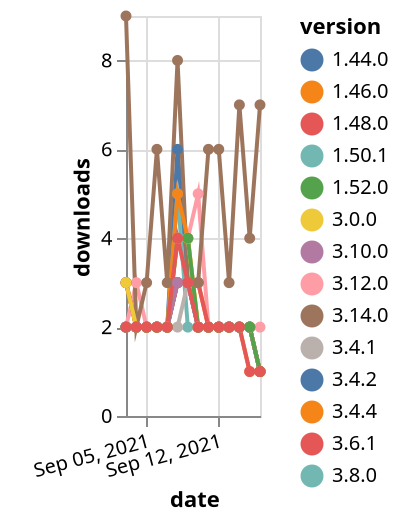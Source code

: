 {"$schema": "https://vega.github.io/schema/vega-lite/v5.json", "description": "A simple bar chart with embedded data.", "data": {"values": [{"date": "2021-09-03", "total": 1939, "delta": 2, "version": "3.8.0"}, {"date": "2021-09-04", "total": 1941, "delta": 2, "version": "3.8.0"}, {"date": "2021-09-05", "total": 1943, "delta": 2, "version": "3.8.0"}, {"date": "2021-09-06", "total": 1945, "delta": 2, "version": "3.8.0"}, {"date": "2021-09-07", "total": 1947, "delta": 2, "version": "3.8.0"}, {"date": "2021-09-08", "total": 1950, "delta": 3, "version": "3.8.0"}, {"date": "2021-09-09", "total": 1953, "delta": 3, "version": "3.8.0"}, {"date": "2021-09-10", "total": 1955, "delta": 2, "version": "3.8.0"}, {"date": "2021-09-11", "total": 1957, "delta": 2, "version": "3.8.0"}, {"date": "2021-09-12", "total": 1959, "delta": 2, "version": "3.8.0"}, {"date": "2021-09-13", "total": 1961, "delta": 2, "version": "3.8.0"}, {"date": "2021-09-14", "total": 1963, "delta": 2, "version": "3.8.0"}, {"date": "2021-09-15", "total": 1965, "delta": 2, "version": "3.8.0"}, {"date": "2021-09-16", "total": 1966, "delta": 1, "version": "3.8.0"}, {"date": "2021-09-03", "total": 1304, "delta": 2, "version": "3.12.0"}, {"date": "2021-09-04", "total": 1307, "delta": 3, "version": "3.12.0"}, {"date": "2021-09-05", "total": 1309, "delta": 2, "version": "3.12.0"}, {"date": "2021-09-06", "total": 1311, "delta": 2, "version": "3.12.0"}, {"date": "2021-09-07", "total": 1313, "delta": 2, "version": "3.12.0"}, {"date": "2021-09-08", "total": 1317, "delta": 4, "version": "3.12.0"}, {"date": "2021-09-09", "total": 1321, "delta": 4, "version": "3.12.0"}, {"date": "2021-09-10", "total": 1326, "delta": 5, "version": "3.12.0"}, {"date": "2021-09-11", "total": 1328, "delta": 2, "version": "3.12.0"}, {"date": "2021-09-12", "total": 1330, "delta": 2, "version": "3.12.0"}, {"date": "2021-09-13", "total": 1332, "delta": 2, "version": "3.12.0"}, {"date": "2021-09-14", "total": 1334, "delta": 2, "version": "3.12.0"}, {"date": "2021-09-15", "total": 1336, "delta": 2, "version": "3.12.0"}, {"date": "2021-09-16", "total": 1338, "delta": 2, "version": "3.12.0"}, {"date": "2021-09-03", "total": 2194, "delta": 3, "version": "3.4.2"}, {"date": "2021-09-04", "total": 2196, "delta": 2, "version": "3.4.2"}, {"date": "2021-09-05", "total": 2198, "delta": 2, "version": "3.4.2"}, {"date": "2021-09-06", "total": 2200, "delta": 2, "version": "3.4.2"}, {"date": "2021-09-07", "total": 2202, "delta": 2, "version": "3.4.2"}, {"date": "2021-09-08", "total": 2205, "delta": 3, "version": "3.4.2"}, {"date": "2021-09-09", "total": 2208, "delta": 3, "version": "3.4.2"}, {"date": "2021-09-10", "total": 2210, "delta": 2, "version": "3.4.2"}, {"date": "2021-09-11", "total": 2212, "delta": 2, "version": "3.4.2"}, {"date": "2021-09-12", "total": 2214, "delta": 2, "version": "3.4.2"}, {"date": "2021-09-13", "total": 2216, "delta": 2, "version": "3.4.2"}, {"date": "2021-09-14", "total": 2218, "delta": 2, "version": "3.4.2"}, {"date": "2021-09-15", "total": 2220, "delta": 2, "version": "3.4.2"}, {"date": "2021-09-16", "total": 2221, "delta": 1, "version": "3.4.2"}, {"date": "2021-09-03", "total": 2979, "delta": 2, "version": "3.4.4"}, {"date": "2021-09-04", "total": 2981, "delta": 2, "version": "3.4.4"}, {"date": "2021-09-05", "total": 2983, "delta": 2, "version": "3.4.4"}, {"date": "2021-09-06", "total": 2985, "delta": 2, "version": "3.4.4"}, {"date": "2021-09-07", "total": 2987, "delta": 2, "version": "3.4.4"}, {"date": "2021-09-08", "total": 2990, "delta": 3, "version": "3.4.4"}, {"date": "2021-09-09", "total": 2993, "delta": 3, "version": "3.4.4"}, {"date": "2021-09-10", "total": 2996, "delta": 3, "version": "3.4.4"}, {"date": "2021-09-11", "total": 2998, "delta": 2, "version": "3.4.4"}, {"date": "2021-09-12", "total": 3000, "delta": 2, "version": "3.4.4"}, {"date": "2021-09-13", "total": 3002, "delta": 2, "version": "3.4.4"}, {"date": "2021-09-14", "total": 3004, "delta": 2, "version": "3.4.4"}, {"date": "2021-09-15", "total": 3006, "delta": 2, "version": "3.4.4"}, {"date": "2021-09-16", "total": 3007, "delta": 1, "version": "3.4.4"}, {"date": "2021-09-03", "total": 4231, "delta": 2, "version": "1.44.0"}, {"date": "2021-09-04", "total": 4233, "delta": 2, "version": "1.44.0"}, {"date": "2021-09-05", "total": 4235, "delta": 2, "version": "1.44.0"}, {"date": "2021-09-06", "total": 4237, "delta": 2, "version": "1.44.0"}, {"date": "2021-09-07", "total": 4239, "delta": 2, "version": "1.44.0"}, {"date": "2021-09-08", "total": 4245, "delta": 6, "version": "1.44.0"}, {"date": "2021-09-09", "total": 4248, "delta": 3, "version": "1.44.0"}, {"date": "2021-09-10", "total": 4250, "delta": 2, "version": "1.44.0"}, {"date": "2021-09-11", "total": 4252, "delta": 2, "version": "1.44.0"}, {"date": "2021-09-12", "total": 4254, "delta": 2, "version": "1.44.0"}, {"date": "2021-09-13", "total": 4256, "delta": 2, "version": "1.44.0"}, {"date": "2021-09-14", "total": 4258, "delta": 2, "version": "1.44.0"}, {"date": "2021-09-15", "total": 4260, "delta": 2, "version": "1.44.0"}, {"date": "2021-09-16", "total": 4261, "delta": 1, "version": "1.44.0"}, {"date": "2021-09-03", "total": 4039, "delta": 2, "version": "1.50.1"}, {"date": "2021-09-04", "total": 4041, "delta": 2, "version": "1.50.1"}, {"date": "2021-09-05", "total": 4043, "delta": 2, "version": "1.50.1"}, {"date": "2021-09-06", "total": 4045, "delta": 2, "version": "1.50.1"}, {"date": "2021-09-07", "total": 4047, "delta": 2, "version": "1.50.1"}, {"date": "2021-09-08", "total": 4052, "delta": 5, "version": "1.50.1"}, {"date": "2021-09-09", "total": 4054, "delta": 2, "version": "1.50.1"}, {"date": "2021-09-10", "total": 4056, "delta": 2, "version": "1.50.1"}, {"date": "2021-09-11", "total": 4058, "delta": 2, "version": "1.50.1"}, {"date": "2021-09-12", "total": 4060, "delta": 2, "version": "1.50.1"}, {"date": "2021-09-13", "total": 4062, "delta": 2, "version": "1.50.1"}, {"date": "2021-09-14", "total": 4064, "delta": 2, "version": "1.50.1"}, {"date": "2021-09-15", "total": 4066, "delta": 2, "version": "1.50.1"}, {"date": "2021-09-16", "total": 4067, "delta": 1, "version": "1.50.1"}, {"date": "2021-09-03", "total": 1918, "delta": 2, "version": "3.4.1"}, {"date": "2021-09-04", "total": 1920, "delta": 2, "version": "3.4.1"}, {"date": "2021-09-05", "total": 1922, "delta": 2, "version": "3.4.1"}, {"date": "2021-09-06", "total": 1924, "delta": 2, "version": "3.4.1"}, {"date": "2021-09-07", "total": 1926, "delta": 2, "version": "3.4.1"}, {"date": "2021-09-08", "total": 1928, "delta": 2, "version": "3.4.1"}, {"date": "2021-09-09", "total": 1931, "delta": 3, "version": "3.4.1"}, {"date": "2021-09-10", "total": 1933, "delta": 2, "version": "3.4.1"}, {"date": "2021-09-11", "total": 1935, "delta": 2, "version": "3.4.1"}, {"date": "2021-09-12", "total": 1937, "delta": 2, "version": "3.4.1"}, {"date": "2021-09-13", "total": 1939, "delta": 2, "version": "3.4.1"}, {"date": "2021-09-14", "total": 1941, "delta": 2, "version": "3.4.1"}, {"date": "2021-09-15", "total": 1943, "delta": 2, "version": "3.4.1"}, {"date": "2021-09-16", "total": 1944, "delta": 1, "version": "3.4.1"}, {"date": "2021-09-03", "total": 2457, "delta": 3, "version": "3.6.1"}, {"date": "2021-09-04", "total": 2459, "delta": 2, "version": "3.6.1"}, {"date": "2021-09-05", "total": 2461, "delta": 2, "version": "3.6.1"}, {"date": "2021-09-06", "total": 2463, "delta": 2, "version": "3.6.1"}, {"date": "2021-09-07", "total": 2465, "delta": 2, "version": "3.6.1"}, {"date": "2021-09-08", "total": 2468, "delta": 3, "version": "3.6.1"}, {"date": "2021-09-09", "total": 2471, "delta": 3, "version": "3.6.1"}, {"date": "2021-09-10", "total": 2474, "delta": 3, "version": "3.6.1"}, {"date": "2021-09-11", "total": 2476, "delta": 2, "version": "3.6.1"}, {"date": "2021-09-12", "total": 2478, "delta": 2, "version": "3.6.1"}, {"date": "2021-09-13", "total": 2480, "delta": 2, "version": "3.6.1"}, {"date": "2021-09-14", "total": 2482, "delta": 2, "version": "3.6.1"}, {"date": "2021-09-15", "total": 2484, "delta": 2, "version": "3.6.1"}, {"date": "2021-09-16", "total": 2485, "delta": 1, "version": "3.6.1"}, {"date": "2021-09-03", "total": 405, "delta": 9, "version": "3.14.0"}, {"date": "2021-09-04", "total": 407, "delta": 2, "version": "3.14.0"}, {"date": "2021-09-05", "total": 410, "delta": 3, "version": "3.14.0"}, {"date": "2021-09-06", "total": 416, "delta": 6, "version": "3.14.0"}, {"date": "2021-09-07", "total": 419, "delta": 3, "version": "3.14.0"}, {"date": "2021-09-08", "total": 427, "delta": 8, "version": "3.14.0"}, {"date": "2021-09-09", "total": 430, "delta": 3, "version": "3.14.0"}, {"date": "2021-09-10", "total": 433, "delta": 3, "version": "3.14.0"}, {"date": "2021-09-11", "total": 439, "delta": 6, "version": "3.14.0"}, {"date": "2021-09-12", "total": 445, "delta": 6, "version": "3.14.0"}, {"date": "2021-09-13", "total": 448, "delta": 3, "version": "3.14.0"}, {"date": "2021-09-14", "total": 455, "delta": 7, "version": "3.14.0"}, {"date": "2021-09-15", "total": 459, "delta": 4, "version": "3.14.0"}, {"date": "2021-09-16", "total": 466, "delta": 7, "version": "3.14.0"}, {"date": "2021-09-03", "total": 5660, "delta": 3, "version": "1.46.0"}, {"date": "2021-09-04", "total": 5662, "delta": 2, "version": "1.46.0"}, {"date": "2021-09-05", "total": 5664, "delta": 2, "version": "1.46.0"}, {"date": "2021-09-06", "total": 5666, "delta": 2, "version": "1.46.0"}, {"date": "2021-09-07", "total": 5668, "delta": 2, "version": "1.46.0"}, {"date": "2021-09-08", "total": 5673, "delta": 5, "version": "1.46.0"}, {"date": "2021-09-09", "total": 5677, "delta": 4, "version": "1.46.0"}, {"date": "2021-09-10", "total": 5679, "delta": 2, "version": "1.46.0"}, {"date": "2021-09-11", "total": 5681, "delta": 2, "version": "1.46.0"}, {"date": "2021-09-12", "total": 5683, "delta": 2, "version": "1.46.0"}, {"date": "2021-09-13", "total": 5685, "delta": 2, "version": "1.46.0"}, {"date": "2021-09-14", "total": 5687, "delta": 2, "version": "1.46.0"}, {"date": "2021-09-15", "total": 5688, "delta": 1, "version": "1.46.0"}, {"date": "2021-09-16", "total": 5689, "delta": 1, "version": "1.46.0"}, {"date": "2021-09-03", "total": 3740, "delta": 3, "version": "3.0.0"}, {"date": "2021-09-04", "total": 3742, "delta": 2, "version": "3.0.0"}, {"date": "2021-09-05", "total": 3744, "delta": 2, "version": "3.0.0"}, {"date": "2021-09-06", "total": 3746, "delta": 2, "version": "3.0.0"}, {"date": "2021-09-07", "total": 3748, "delta": 2, "version": "3.0.0"}, {"date": "2021-09-08", "total": 3752, "delta": 4, "version": "3.0.0"}, {"date": "2021-09-09", "total": 3756, "delta": 4, "version": "3.0.0"}, {"date": "2021-09-10", "total": 3758, "delta": 2, "version": "3.0.0"}, {"date": "2021-09-11", "total": 3760, "delta": 2, "version": "3.0.0"}, {"date": "2021-09-12", "total": 3762, "delta": 2, "version": "3.0.0"}, {"date": "2021-09-13", "total": 3764, "delta": 2, "version": "3.0.0"}, {"date": "2021-09-14", "total": 3766, "delta": 2, "version": "3.0.0"}, {"date": "2021-09-15", "total": 3768, "delta": 2, "version": "3.0.0"}, {"date": "2021-09-16", "total": 3769, "delta": 1, "version": "3.0.0"}, {"date": "2021-09-03", "total": 1139, "delta": 2, "version": "3.10.0"}, {"date": "2021-09-04", "total": 1141, "delta": 2, "version": "3.10.0"}, {"date": "2021-09-05", "total": 1143, "delta": 2, "version": "3.10.0"}, {"date": "2021-09-06", "total": 1145, "delta": 2, "version": "3.10.0"}, {"date": "2021-09-07", "total": 1147, "delta": 2, "version": "3.10.0"}, {"date": "2021-09-08", "total": 1150, "delta": 3, "version": "3.10.0"}, {"date": "2021-09-09", "total": 1153, "delta": 3, "version": "3.10.0"}, {"date": "2021-09-10", "total": 1155, "delta": 2, "version": "3.10.0"}, {"date": "2021-09-11", "total": 1157, "delta": 2, "version": "3.10.0"}, {"date": "2021-09-12", "total": 1159, "delta": 2, "version": "3.10.0"}, {"date": "2021-09-13", "total": 1161, "delta": 2, "version": "3.10.0"}, {"date": "2021-09-14", "total": 1163, "delta": 2, "version": "3.10.0"}, {"date": "2021-09-15", "total": 1165, "delta": 2, "version": "3.10.0"}, {"date": "2021-09-16", "total": 1166, "delta": 1, "version": "3.10.0"}, {"date": "2021-09-03", "total": 2867, "delta": 2, "version": "1.52.0"}, {"date": "2021-09-04", "total": 2869, "delta": 2, "version": "1.52.0"}, {"date": "2021-09-05", "total": 2871, "delta": 2, "version": "1.52.0"}, {"date": "2021-09-06", "total": 2873, "delta": 2, "version": "1.52.0"}, {"date": "2021-09-07", "total": 2875, "delta": 2, "version": "1.52.0"}, {"date": "2021-09-08", "total": 2879, "delta": 4, "version": "1.52.0"}, {"date": "2021-09-09", "total": 2883, "delta": 4, "version": "1.52.0"}, {"date": "2021-09-10", "total": 2885, "delta": 2, "version": "1.52.0"}, {"date": "2021-09-11", "total": 2887, "delta": 2, "version": "1.52.0"}, {"date": "2021-09-12", "total": 2889, "delta": 2, "version": "1.52.0"}, {"date": "2021-09-13", "total": 2891, "delta": 2, "version": "1.52.0"}, {"date": "2021-09-14", "total": 2893, "delta": 2, "version": "1.52.0"}, {"date": "2021-09-15", "total": 2895, "delta": 2, "version": "1.52.0"}, {"date": "2021-09-16", "total": 2896, "delta": 1, "version": "1.52.0"}, {"date": "2021-09-03", "total": 3836, "delta": 2, "version": "1.48.0"}, {"date": "2021-09-04", "total": 3838, "delta": 2, "version": "1.48.0"}, {"date": "2021-09-05", "total": 3840, "delta": 2, "version": "1.48.0"}, {"date": "2021-09-06", "total": 3842, "delta": 2, "version": "1.48.0"}, {"date": "2021-09-07", "total": 3844, "delta": 2, "version": "1.48.0"}, {"date": "2021-09-08", "total": 3848, "delta": 4, "version": "1.48.0"}, {"date": "2021-09-09", "total": 3851, "delta": 3, "version": "1.48.0"}, {"date": "2021-09-10", "total": 3853, "delta": 2, "version": "1.48.0"}, {"date": "2021-09-11", "total": 3855, "delta": 2, "version": "1.48.0"}, {"date": "2021-09-12", "total": 3857, "delta": 2, "version": "1.48.0"}, {"date": "2021-09-13", "total": 3859, "delta": 2, "version": "1.48.0"}, {"date": "2021-09-14", "total": 3861, "delta": 2, "version": "1.48.0"}, {"date": "2021-09-15", "total": 3862, "delta": 1, "version": "1.48.0"}, {"date": "2021-09-16", "total": 3863, "delta": 1, "version": "1.48.0"}]}, "width": "container", "mark": {"type": "line", "point": {"filled": true}}, "encoding": {"x": {"field": "date", "type": "temporal", "timeUnit": "yearmonthdate", "title": "date", "axis": {"labelAngle": -15}}, "y": {"field": "delta", "type": "quantitative", "title": "downloads"}, "color": {"field": "version", "type": "nominal"}, "tooltip": {"field": "delta"}}}